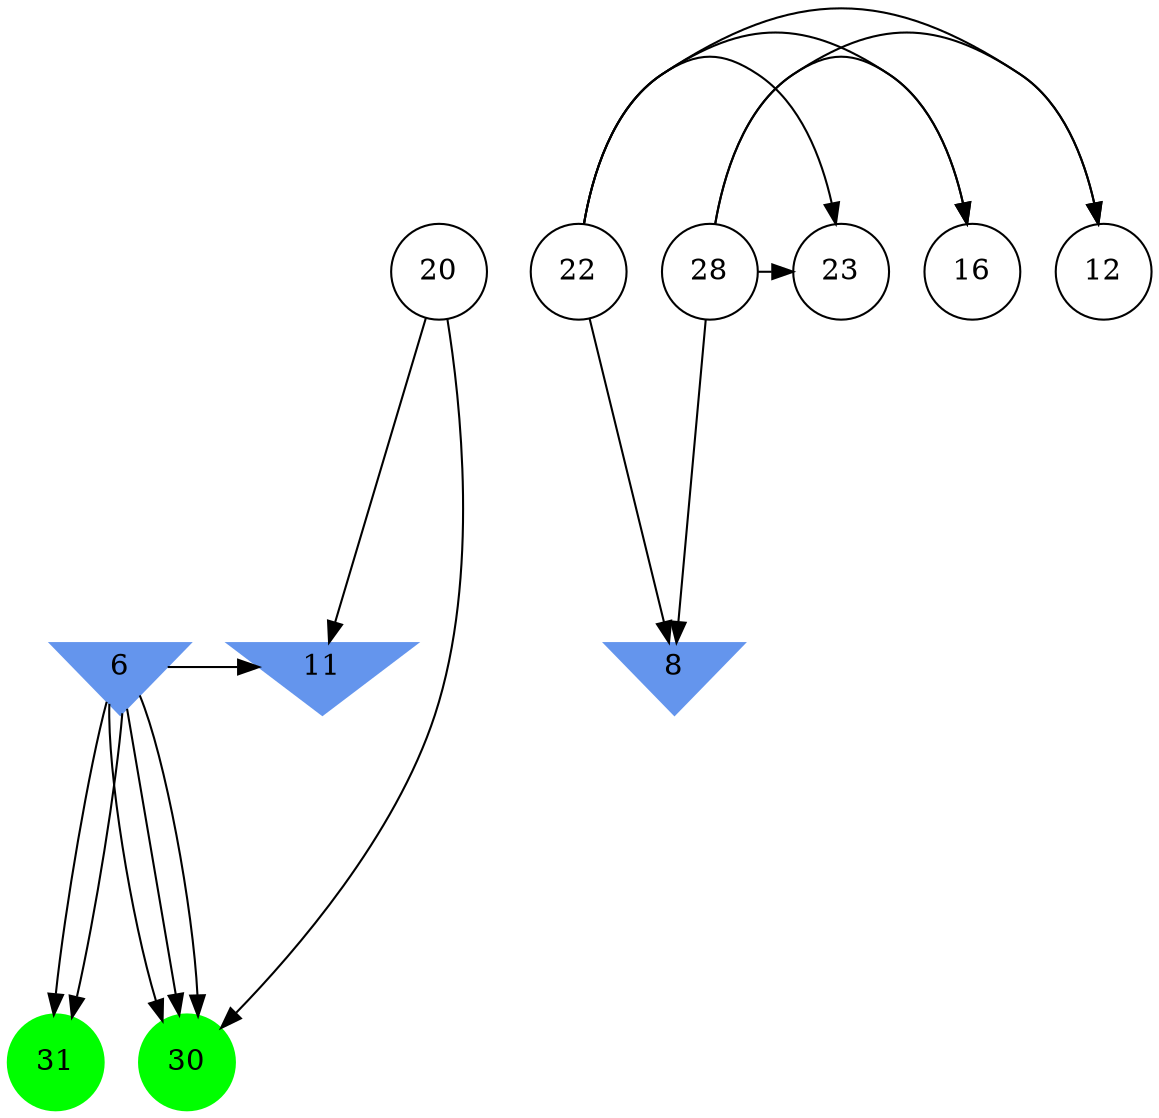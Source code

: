 digraph brain {
	ranksep=2.0;
	6 [shape=invtriangle,style=filled,color=cornflowerblue];
	8 [shape=invtriangle,style=filled,color=cornflowerblue];
	11 [shape=invtriangle,style=filled,color=cornflowerblue];
	12 [shape=circle,color=black];
	16 [shape=circle,color=black];
	20 [shape=circle,color=black];
	22 [shape=circle,color=black];
	23 [shape=circle,color=black];
	28 [shape=circle,color=black];
	30 [shape=circle,style=filled,color=green];
	31 [shape=circle,style=filled,color=green];
	6	->	11;
	6	->	30;
	20	->	11;
	20	->	30;
	28	->	23;
	28	->	8;
	28	->	12;
	28	->	16;
	22	->	23;
	22	->	8;
	22	->	12;
	22	->	16;
	6	->	31;
	6	->	30;
	6	->	31;
	6	->	30;
	{ rank=same; 6; 8; 11; }
	{ rank=same; 12; 16; 20; 22; 23; 28; }
	{ rank=same; 30; 31; }
}
